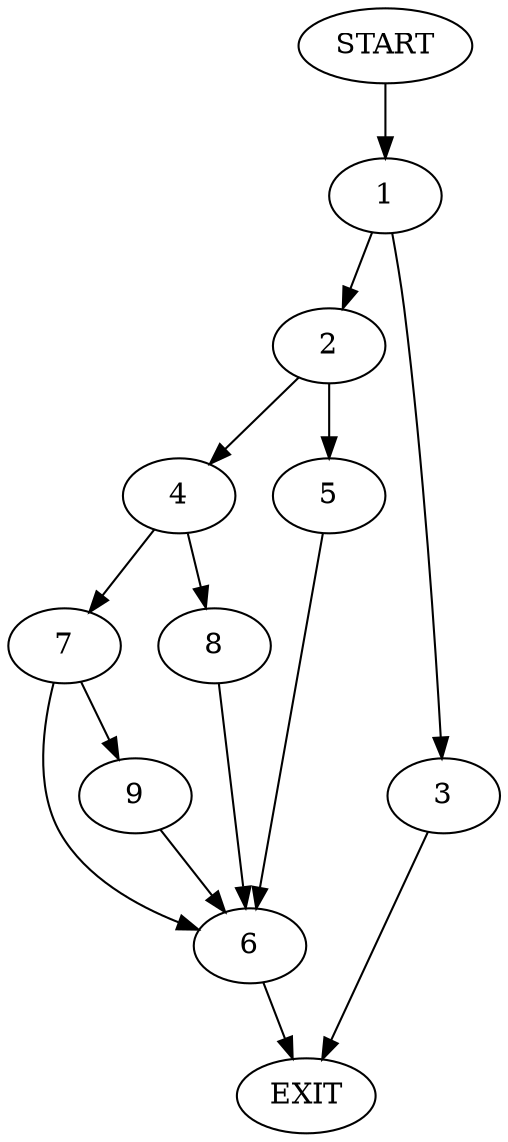 digraph {
0 [label="START"]
10 [label="EXIT"]
0 -> 1
1 -> 2
1 -> 3
3 -> 10
2 -> 4
2 -> 5
5 -> 6
4 -> 7
4 -> 8
6 -> 10
8 -> 6
7 -> 9
7 -> 6
9 -> 6
}
